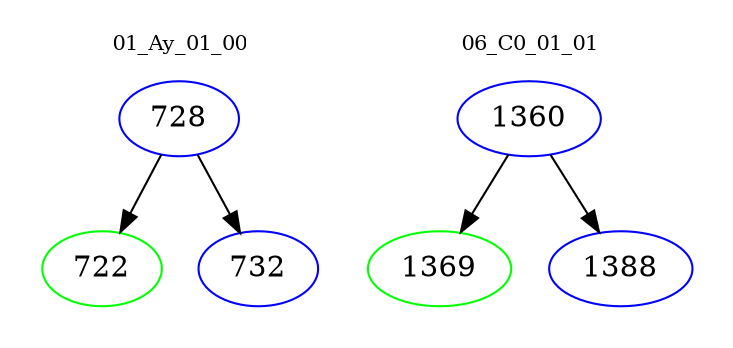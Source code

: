 digraph{
subgraph cluster_0 {
color = white
label = "01_Ay_01_00";
fontsize=10;
T0_728 [label="728", color="blue"]
T0_728 -> T0_722 [color="black"]
T0_722 [label="722", color="green"]
T0_728 -> T0_732 [color="black"]
T0_732 [label="732", color="blue"]
}
subgraph cluster_1 {
color = white
label = "06_C0_01_01";
fontsize=10;
T1_1360 [label="1360", color="blue"]
T1_1360 -> T1_1369 [color="black"]
T1_1369 [label="1369", color="green"]
T1_1360 -> T1_1388 [color="black"]
T1_1388 [label="1388", color="blue"]
}
}
